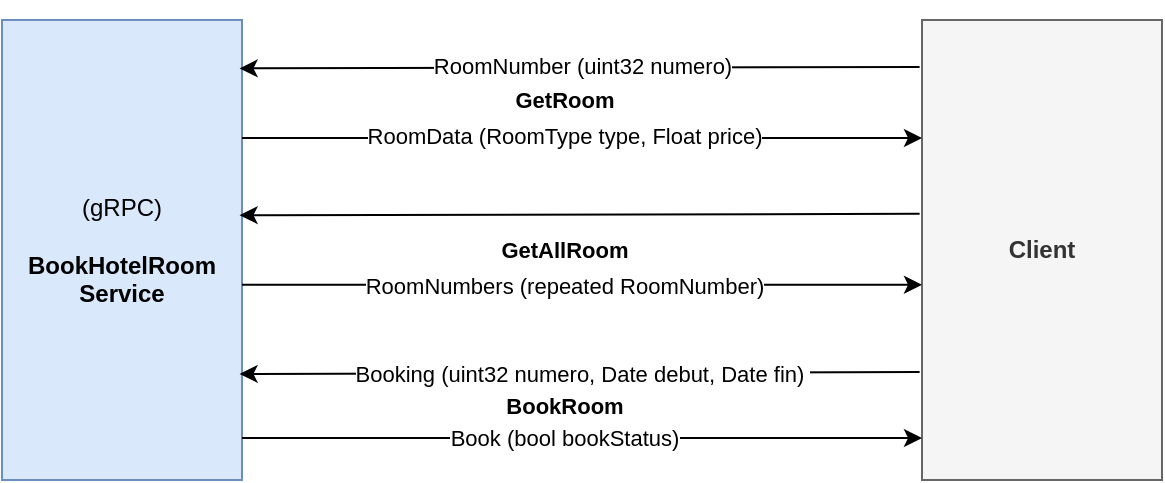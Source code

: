 <mxfile version="15.4.0" type="device"><diagram id="q5Q8x6jq29eol2iaNH-w" name="Page-1"><mxGraphModel dx="872" dy="403" grid="1" gridSize="10" guides="1" tooltips="1" connect="1" arrows="1" fold="1" page="1" pageScale="1" pageWidth="827" pageHeight="1169" math="0" shadow="0"><root><mxCell id="0"/><mxCell id="1" parent="0"/><mxCell id="mEEPZvXIwcdrytIoJl2y-1" value="(gRPC)&lt;br&gt;&lt;br&gt;&lt;b&gt;BookHotelRoom&lt;br&gt;Service&lt;/b&gt;" style="rounded=0;whiteSpace=wrap;html=1;fillColor=#dae8fc;strokeColor=#6c8ebf;" parent="1" vertex="1"><mxGeometry x="40" y="110" width="120" height="230" as="geometry"/></mxCell><mxCell id="mEEPZvXIwcdrytIoJl2y-2" value="" style="shape=image;verticalLabelPosition=bottom;labelBackgroundColor=#ffffff;verticalAlign=top;aspect=fixed;imageAspect=0;image=https://grpc.io/img/logos/grpc-icon-color.png;" parent="1" vertex="1"><mxGeometry x="50" y="100" width="100" height="100" as="geometry"/></mxCell><mxCell id="mEEPZvXIwcdrytIoJl2y-3" value="&lt;b&gt;Client&lt;/b&gt;" style="rounded=0;whiteSpace=wrap;html=1;fillColor=#f5f5f5;fontColor=#333333;strokeColor=#666666;" parent="1" vertex="1"><mxGeometry x="500" y="110" width="120" height="230" as="geometry"/></mxCell><mxCell id="mEEPZvXIwcdrytIoJl2y-4" value="" style="endArrow=classic;html=1;rounded=0;exitX=-0.01;exitY=0.15;exitDx=0;exitDy=0;exitPerimeter=0;entryX=0.99;entryY=0.153;entryDx=0;entryDy=0;entryPerimeter=0;" parent="1" edge="1"><mxGeometry width="50" height="50" relative="1" as="geometry"><mxPoint x="498.8" y="133.5" as="sourcePoint"/><mxPoint x="158.8" y="134.19" as="targetPoint"/></mxGeometry></mxCell><mxCell id="mEEPZvXIwcdrytIoJl2y-8" value="&lt;b&gt;GetRoom&lt;/b&gt;" style="edgeLabel;html=1;align=center;verticalAlign=middle;resizable=0;points=[];" parent="mEEPZvXIwcdrytIoJl2y-4" vertex="1" connectable="0"><mxGeometry x="0.073" y="-1" relative="1" as="geometry"><mxPoint x="4" y="17" as="offset"/></mxGeometry></mxCell><mxCell id="mEEPZvXIwcdrytIoJl2y-9" value="RoomNumber (uint32 numero)" style="edgeLabel;html=1;align=center;verticalAlign=middle;resizable=0;points=[];" parent="mEEPZvXIwcdrytIoJl2y-4" vertex="1" connectable="0"><mxGeometry x="0.082" relative="1" as="geometry"><mxPoint x="15" y="-1" as="offset"/></mxGeometry></mxCell><mxCell id="mEEPZvXIwcdrytIoJl2y-5" value="" style="endArrow=classic;html=1;rounded=0;exitX=1;exitY=0.25;exitDx=0;exitDy=0;entryX=0;entryY=0.25;entryDx=0;entryDy=0;" parent="1" edge="1"><mxGeometry width="50" height="50" relative="1" as="geometry"><mxPoint x="160" y="169" as="sourcePoint"/><mxPoint x="500" y="169" as="targetPoint"/></mxGeometry></mxCell><mxCell id="mEEPZvXIwcdrytIoJl2y-10" value="RoomData (RoomType type, Float price)" style="edgeLabel;html=1;align=center;verticalAlign=middle;resizable=0;points=[];" parent="mEEPZvXIwcdrytIoJl2y-5" vertex="1" connectable="0"><mxGeometry x="0.05" relative="1" as="geometry"><mxPoint x="-18" y="-1" as="offset"/></mxGeometry></mxCell><mxCell id="mEEPZvXIwcdrytIoJl2y-14" value="" style="endArrow=classic;html=1;rounded=0;exitX=-0.01;exitY=0.15;exitDx=0;exitDy=0;exitPerimeter=0;entryX=0.99;entryY=0.153;entryDx=0;entryDy=0;entryPerimeter=0;" parent="1" edge="1"><mxGeometry width="50" height="50" relative="1" as="geometry"><mxPoint x="498.8" y="286" as="sourcePoint"/><mxPoint x="158.8" y="286.99" as="targetPoint"/></mxGeometry></mxCell><mxCell id="mEEPZvXIwcdrytIoJl2y-15" value="&lt;b&gt;BookRoom&lt;/b&gt;" style="edgeLabel;html=1;align=center;verticalAlign=middle;resizable=0;points=[];" parent="mEEPZvXIwcdrytIoJl2y-14" vertex="1" connectable="0"><mxGeometry x="0.073" y="-1" relative="1" as="geometry"><mxPoint x="4" y="17" as="offset"/></mxGeometry></mxCell><mxCell id="mEEPZvXIwcdrytIoJl2y-16" value="Booking (uint32 numero, Date debut, Date fin)&amp;nbsp;" style="edgeLabel;html=1;align=center;verticalAlign=middle;resizable=0;points=[];" parent="mEEPZvXIwcdrytIoJl2y-14" vertex="1" connectable="0"><mxGeometry x="0.082" relative="1" as="geometry"><mxPoint x="15" as="offset"/></mxGeometry></mxCell><mxCell id="mEEPZvXIwcdrytIoJl2y-17" value="" style="endArrow=classic;html=1;rounded=0;exitX=1;exitY=0.25;exitDx=0;exitDy=0;entryX=0;entryY=0.25;entryDx=0;entryDy=0;" parent="1" edge="1"><mxGeometry width="50" height="50" relative="1" as="geometry"><mxPoint x="160" y="319" as="sourcePoint"/><mxPoint x="500" y="319" as="targetPoint"/></mxGeometry></mxCell><mxCell id="mEEPZvXIwcdrytIoJl2y-18" value="Book (bool bookStatus)" style="edgeLabel;html=1;align=center;verticalAlign=middle;resizable=0;points=[];" parent="mEEPZvXIwcdrytIoJl2y-17" vertex="1" connectable="0"><mxGeometry x="0.05" relative="1" as="geometry"><mxPoint x="-18" as="offset"/></mxGeometry></mxCell><mxCell id="ADP38obivBsx-VYuB-pg-4" value="" style="endArrow=classic;html=1;rounded=0;exitX=-0.01;exitY=0.15;exitDx=0;exitDy=0;exitPerimeter=0;entryX=0.99;entryY=0.153;entryDx=0;entryDy=0;entryPerimeter=0;" edge="1" parent="1"><mxGeometry width="50" height="50" relative="1" as="geometry"><mxPoint x="498.8" y="206.91" as="sourcePoint"/><mxPoint x="158.8" y="207.6" as="targetPoint"/></mxGeometry></mxCell><mxCell id="ADP38obivBsx-VYuB-pg-5" value="&lt;b&gt;GetAllRoom&lt;/b&gt;" style="edgeLabel;html=1;align=center;verticalAlign=middle;resizable=0;points=[];" vertex="1" connectable="0" parent="ADP38obivBsx-VYuB-pg-4"><mxGeometry x="0.073" y="-1" relative="1" as="geometry"><mxPoint x="4" y="18" as="offset"/></mxGeometry></mxCell><mxCell id="ADP38obivBsx-VYuB-pg-7" value="" style="endArrow=classic;html=1;rounded=0;exitX=1;exitY=0.25;exitDx=0;exitDy=0;entryX=0;entryY=0.25;entryDx=0;entryDy=0;" edge="1" parent="1"><mxGeometry width="50" height="50" relative="1" as="geometry"><mxPoint x="160" y="242.41" as="sourcePoint"/><mxPoint x="500" y="242.41" as="targetPoint"/></mxGeometry></mxCell><mxCell id="ADP38obivBsx-VYuB-pg-8" value="RoomNumbers (repeated RoomNumber)" style="edgeLabel;html=1;align=center;verticalAlign=middle;resizable=0;points=[];" vertex="1" connectable="0" parent="ADP38obivBsx-VYuB-pg-7"><mxGeometry x="0.05" relative="1" as="geometry"><mxPoint x="-18" as="offset"/></mxGeometry></mxCell></root></mxGraphModel></diagram></mxfile>